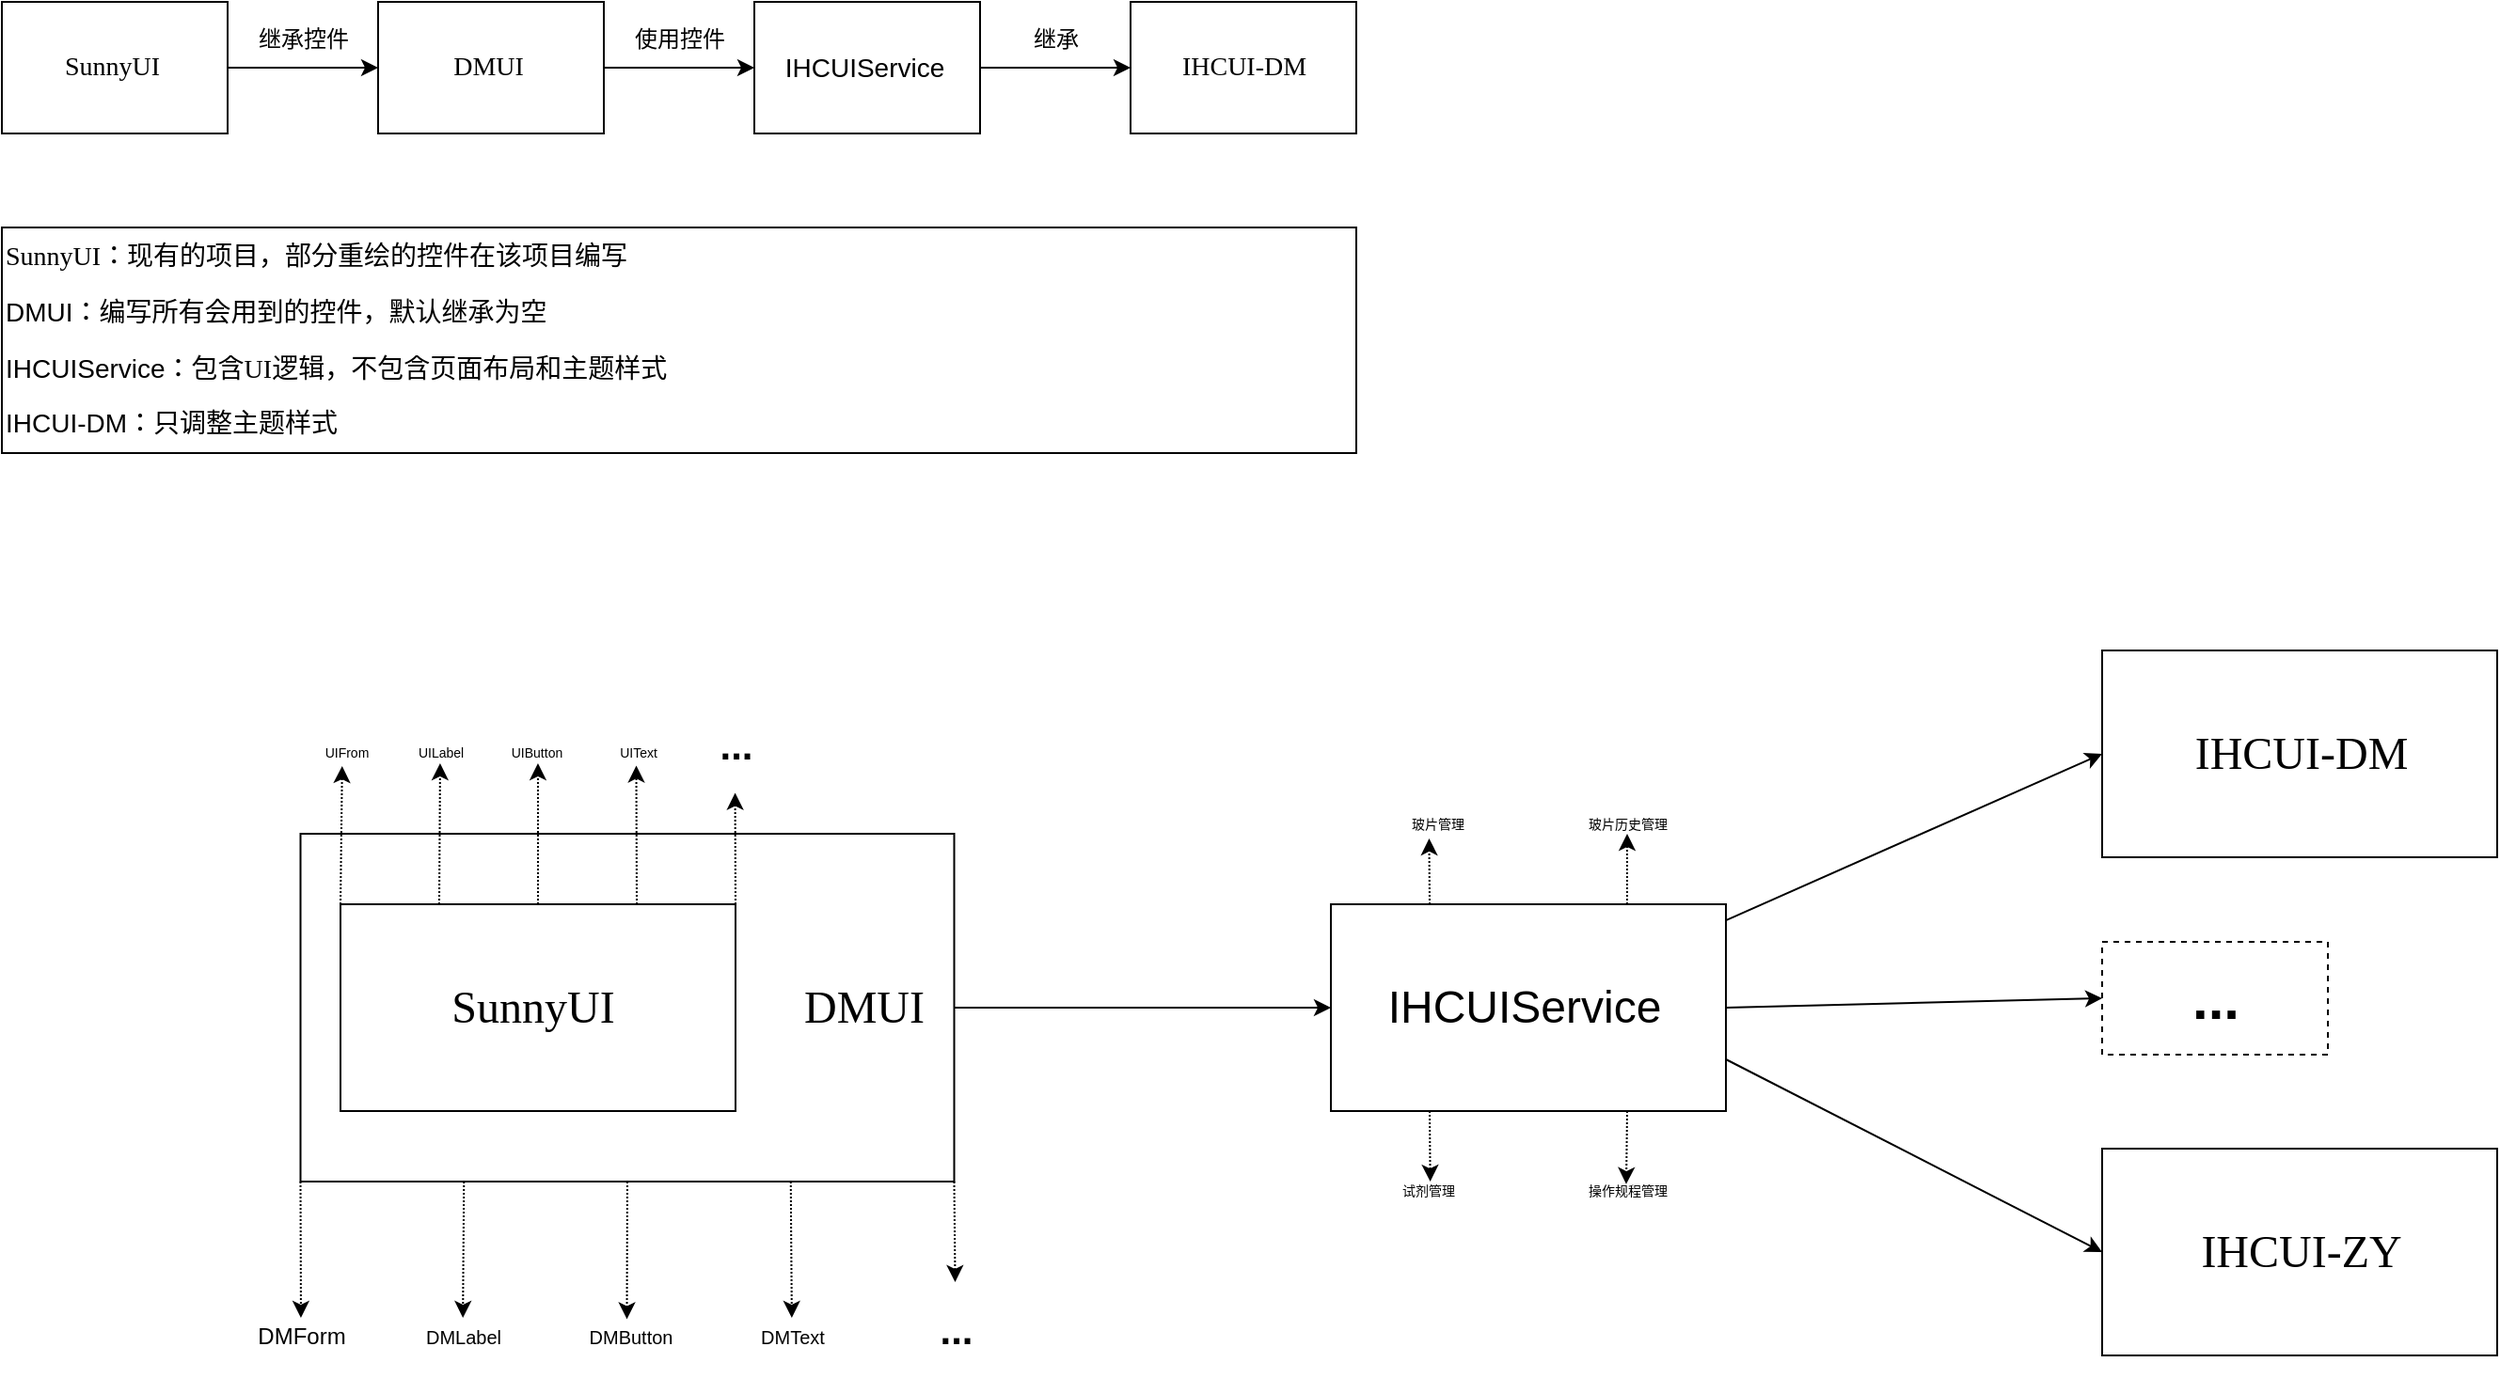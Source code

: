<mxfile version="14.2.6" type="github"><diagram id="NZO_v8oUii13bjceMDO4" name="Page-1"><mxGraphModel dx="1083" dy="639" grid="1" gridSize="10" guides="1" tooltips="1" connect="1" arrows="1" fold="1" page="1" pageScale="1" pageWidth="827" pageHeight="1169" math="0" shadow="0"><root><mxCell id="0"/><mxCell id="1" parent="0"/><mxCell id="ZgH-WrcuVbSsyVBRmRJo-46" style="edgeStyle=none;rounded=0;orthogonalLoop=1;jettySize=auto;html=1;exitX=0;exitY=1;exitDx=0;exitDy=0;dashed=1;dashPattern=1 1;fontSize=7;" edge="1" parent="1" source="ZgH-WrcuVbSsyVBRmRJo-4" target="ZgH-WrcuVbSsyVBRmRJo-20"><mxGeometry relative="1" as="geometry"/></mxCell><mxCell id="ZgH-WrcuVbSsyVBRmRJo-47" style="edgeStyle=none;rounded=0;orthogonalLoop=1;jettySize=auto;html=1;exitX=0.25;exitY=1;exitDx=0;exitDy=0;dashed=1;dashPattern=1 1;fontSize=7;" edge="1" parent="1" source="ZgH-WrcuVbSsyVBRmRJo-4" target="ZgH-WrcuVbSsyVBRmRJo-22"><mxGeometry relative="1" as="geometry"/></mxCell><mxCell id="ZgH-WrcuVbSsyVBRmRJo-48" style="edgeStyle=none;rounded=0;orthogonalLoop=1;jettySize=auto;html=1;exitX=0.5;exitY=1;exitDx=0;exitDy=0;entryX=0.475;entryY=0.035;entryDx=0;entryDy=0;entryPerimeter=0;dashed=1;dashPattern=1 1;fontSize=7;" edge="1" parent="1" source="ZgH-WrcuVbSsyVBRmRJo-4" target="ZgH-WrcuVbSsyVBRmRJo-24"><mxGeometry relative="1" as="geometry"/></mxCell><mxCell id="ZgH-WrcuVbSsyVBRmRJo-51" style="edgeStyle=none;rounded=0;orthogonalLoop=1;jettySize=auto;html=1;exitX=0.75;exitY=1;exitDx=0;exitDy=0;dashed=1;dashPattern=1 1;fontSize=7;" edge="1" parent="1" source="ZgH-WrcuVbSsyVBRmRJo-4" target="ZgH-WrcuVbSsyVBRmRJo-50"><mxGeometry relative="1" as="geometry"/></mxCell><mxCell id="ZgH-WrcuVbSsyVBRmRJo-54" style="edgeStyle=none;rounded=0;orthogonalLoop=1;jettySize=auto;html=1;exitX=1;exitY=1;exitDx=0;exitDy=0;dashed=1;dashPattern=1 1;fontSize=7;" edge="1" parent="1" source="ZgH-WrcuVbSsyVBRmRJo-4" target="ZgH-WrcuVbSsyVBRmRJo-52"><mxGeometry relative="1" as="geometry"/></mxCell><mxCell id="ZgH-WrcuVbSsyVBRmRJo-4" value="&lt;p class=&quot;MsoNormal&quot;&gt;&lt;span style=&quot;font-family: &amp;#34;calibri&amp;#34; ; font-size: 10.5pt&quot;&gt;&amp;nbsp; &amp;nbsp; &amp;nbsp; &amp;nbsp; &amp;nbsp; &amp;nbsp; &amp;nbsp; &amp;nbsp; &amp;nbsp; &amp;nbsp; &amp;nbsp; &amp;nbsp; &amp;nbsp; &amp;nbsp; &amp;nbsp; &amp;nbsp; &amp;nbsp; &amp;nbsp; &amp;nbsp; &amp;nbsp; &amp;nbsp; &amp;nbsp; &amp;nbsp; &amp;nbsp; &amp;nbsp; &amp;nbsp; &amp;nbsp; &amp;nbsp; &amp;nbsp; &amp;nbsp; &amp;nbsp; &amp;nbsp; &amp;nbsp; &amp;nbsp; &amp;nbsp;&lt;/span&gt;&lt;span style=&quot;font-family: &amp;#34;calibri&amp;#34;&quot;&gt;&lt;font style=&quot;font-size: 24px&quot;&gt;&amp;nbsp; DMUI&lt;/font&gt;&lt;/span&gt;&lt;span style=&quot;font-family: &amp;#34;calibri&amp;#34; ; font-size: 10.5pt&quot;&gt;&amp;nbsp;&lt;/span&gt;&lt;/p&gt;" style="html=1;" vertex="1" parent="1"><mxGeometry x="278.75" y="682.5" width="347.5" height="185" as="geometry"/></mxCell><mxCell id="UlCtpWgB-36JyzRvGlzc-9" style="edgeStyle=orthogonalEdgeStyle;rounded=0;orthogonalLoop=1;jettySize=auto;html=1;entryX=0;entryY=0.5;entryDx=0;entryDy=0;" parent="1" source="UlCtpWgB-36JyzRvGlzc-1" target="UlCtpWgB-36JyzRvGlzc-5" edge="1"><mxGeometry relative="1" as="geometry"/></mxCell><mxCell id="UlCtpWgB-36JyzRvGlzc-1" value="&lt;p class=&quot;MsoNormal&quot;&gt;&lt;span style=&quot;font-family: &amp;#34;calibri&amp;#34; ; font-size: 10.5pt&quot;&gt;SunnyUI&amp;nbsp;&lt;/span&gt;&lt;/p&gt;" style="html=1;" parent="1" vertex="1"><mxGeometry x="120" y="240" width="120" height="70" as="geometry"/></mxCell><mxCell id="UlCtpWgB-36JyzRvGlzc-10" style="edgeStyle=orthogonalEdgeStyle;rounded=0;orthogonalLoop=1;jettySize=auto;html=1;exitX=1;exitY=0.5;exitDx=0;exitDy=0;entryX=0;entryY=0.5;entryDx=0;entryDy=0;" parent="1" source="UlCtpWgB-36JyzRvGlzc-5" target="UlCtpWgB-36JyzRvGlzc-6" edge="1"><mxGeometry relative="1" as="geometry"/></mxCell><mxCell id="UlCtpWgB-36JyzRvGlzc-5" value="&lt;p class=&quot;MsoNormal&quot;&gt;&lt;span style=&quot;font-family: &amp;#34;calibri&amp;#34; ; font-size: 10.5pt&quot;&gt;DMUI&amp;nbsp;&lt;/span&gt;&lt;/p&gt;" style="html=1;" parent="1" vertex="1"><mxGeometry x="320" y="240" width="120" height="70" as="geometry"/></mxCell><mxCell id="UlCtpWgB-36JyzRvGlzc-8" style="edgeStyle=orthogonalEdgeStyle;rounded=0;orthogonalLoop=1;jettySize=auto;html=1;entryX=0;entryY=0.5;entryDx=0;entryDy=0;" parent="1" source="UlCtpWgB-36JyzRvGlzc-6" target="UlCtpWgB-36JyzRvGlzc-7" edge="1"><mxGeometry relative="1" as="geometry"/></mxCell><mxCell id="UlCtpWgB-36JyzRvGlzc-6" value="&lt;p class=&quot;MsoNormal&quot;&gt;&lt;span style=&quot;font-size: 10.5pt&quot;&gt;IHCUIService&lt;/span&gt;&lt;span style=&quot;font-family: &amp;#34;calibri&amp;#34; ; font-size: 10.5pt&quot;&gt;&amp;nbsp;&lt;/span&gt;&lt;/p&gt;" style="html=1;" parent="1" vertex="1"><mxGeometry x="520" y="240" width="120" height="70" as="geometry"/></mxCell><mxCell id="UlCtpWgB-36JyzRvGlzc-7" value="&lt;p class=&quot;MsoNormal&quot;&gt;&lt;span style=&quot;font-family: &amp;#34;calibri&amp;#34; ; font-size: 10.5pt&quot;&gt;IHCUI-DM&lt;/span&gt;&lt;/p&gt;" style="html=1;" parent="1" vertex="1"><mxGeometry x="720" y="240" width="120" height="70" as="geometry"/></mxCell><mxCell id="UlCtpWgB-36JyzRvGlzc-13" value="继承控件" style="text;html=1;align=center;verticalAlign=middle;resizable=0;points=[];autosize=1;" parent="1" vertex="1"><mxGeometry x="250" y="250" width="60" height="20" as="geometry"/></mxCell><mxCell id="UlCtpWgB-36JyzRvGlzc-14" value="使用控件" style="text;html=1;align=center;verticalAlign=middle;resizable=0;points=[];autosize=1;" parent="1" vertex="1"><mxGeometry x="450" y="250" width="60" height="20" as="geometry"/></mxCell><mxCell id="UlCtpWgB-36JyzRvGlzc-15" value="继承" style="text;html=1;align=center;verticalAlign=middle;resizable=0;points=[];autosize=1;" parent="1" vertex="1"><mxGeometry x="660" y="250" width="40" height="20" as="geometry"/></mxCell><mxCell id="UlCtpWgB-36JyzRvGlzc-16" value="&lt;p class=&quot;MsoNormal&quot; align=&quot;justify&quot; style=&quot;text-align: justify&quot;&gt;&lt;span style=&quot;font-family: &amp;#34;calibri&amp;#34; ; font-size: 10.5pt&quot;&gt;SunnyUI&lt;/span&gt;&lt;span style=&quot;font-size: 10.5pt&quot;&gt;&lt;font face=&quot;宋体&quot;&gt;：现有的项目，部分重绘的控件在该项目编写&lt;/font&gt;&lt;/span&gt;&lt;span style=&quot;font-size: 10.5pt&quot;&gt;&lt;/span&gt;&lt;/p&gt;&lt;p class=&quot;MsoNormal&quot; align=&quot;justify&quot; style=&quot;text-align: justify&quot;&gt;&lt;span style=&quot;font-size: 10.5pt&quot;&gt;DMUI&lt;font face=&quot;宋体&quot;&gt;：编写所有会用到的控件，默认继承为空&lt;/font&gt;&lt;/span&gt;&lt;span style=&quot;font-size: 10.5pt&quot;&gt;&lt;/span&gt;&lt;/p&gt;&lt;p class=&quot;MsoNormal&quot; align=&quot;justify&quot; style=&quot;text-align: justify&quot;&gt;&lt;span style=&quot;font-size: 10.5pt&quot;&gt;IHCUIService&lt;font face=&quot;宋体&quot;&gt;：包含&lt;/font&gt;&lt;font face=&quot;Calibri&quot;&gt;UI&lt;/font&gt;&lt;font face=&quot;宋体&quot;&gt;逻辑，不包含页面布局和主题样式&lt;/font&gt;&lt;/span&gt;&lt;span style=&quot;font-size: 10.5pt&quot;&gt;&lt;/span&gt;&lt;/p&gt;&lt;p class=&quot;MsoNormal&quot; align=&quot;justify&quot; style=&quot;text-align: justify&quot;&gt;&lt;span style=&quot;font-size: 10.5pt&quot;&gt;IHCUI-DM&lt;font face=&quot;宋体&quot;&gt;：只调整主题样式&lt;/font&gt;&lt;/span&gt;&lt;span style=&quot;font-family: &amp;#34;calibri&amp;#34; ; font-size: 10.5pt&quot;&gt;&lt;/span&gt;&lt;/p&gt;" style="rounded=0;whiteSpace=wrap;html=1;align=left;" parent="1" vertex="1"><mxGeometry x="120" y="360" width="720" height="120" as="geometry"/></mxCell><mxCell id="ZgH-WrcuVbSsyVBRmRJo-59" style="edgeStyle=none;rounded=0;orthogonalLoop=1;jettySize=auto;html=1;exitX=0;exitY=0;exitDx=0;exitDy=0;entryX=0.469;entryY=1.15;entryDx=0;entryDy=0;entryPerimeter=0;dashed=1;dashPattern=1 1;fontSize=7;" edge="1" parent="1" source="ZgH-WrcuVbSsyVBRmRJo-2" target="ZgH-WrcuVbSsyVBRmRJo-55"><mxGeometry relative="1" as="geometry"/></mxCell><mxCell id="ZgH-WrcuVbSsyVBRmRJo-60" style="edgeStyle=none;rounded=0;orthogonalLoop=1;jettySize=auto;html=1;exitX=0.25;exitY=0;exitDx=0;exitDy=0;dashed=1;dashPattern=1 1;fontSize=7;" edge="1" parent="1" source="ZgH-WrcuVbSsyVBRmRJo-2" target="ZgH-WrcuVbSsyVBRmRJo-56"><mxGeometry relative="1" as="geometry"/></mxCell><mxCell id="ZgH-WrcuVbSsyVBRmRJo-61" style="edgeStyle=none;rounded=0;orthogonalLoop=1;jettySize=auto;html=1;exitX=0.5;exitY=0;exitDx=0;exitDy=0;entryX=0.514;entryY=1;entryDx=0;entryDy=0;entryPerimeter=0;dashed=1;dashPattern=1 1;fontSize=7;" edge="1" parent="1" source="ZgH-WrcuVbSsyVBRmRJo-2" target="ZgH-WrcuVbSsyVBRmRJo-57"><mxGeometry relative="1" as="geometry"/></mxCell><mxCell id="ZgH-WrcuVbSsyVBRmRJo-62" style="edgeStyle=none;rounded=0;orthogonalLoop=1;jettySize=auto;html=1;exitX=0.75;exitY=0;exitDx=0;exitDy=0;entryX=0.485;entryY=1.122;entryDx=0;entryDy=0;entryPerimeter=0;dashed=1;dashPattern=1 1;fontSize=7;" edge="1" parent="1" source="ZgH-WrcuVbSsyVBRmRJo-2" target="ZgH-WrcuVbSsyVBRmRJo-58"><mxGeometry relative="1" as="geometry"/></mxCell><mxCell id="ZgH-WrcuVbSsyVBRmRJo-64" style="edgeStyle=none;rounded=0;orthogonalLoop=1;jettySize=auto;html=1;exitX=1;exitY=0;exitDx=0;exitDy=0;entryX=0.493;entryY=1.015;entryDx=0;entryDy=0;entryPerimeter=0;dashed=1;dashPattern=1 1;fontSize=7;" edge="1" parent="1" source="ZgH-WrcuVbSsyVBRmRJo-2" target="ZgH-WrcuVbSsyVBRmRJo-63"><mxGeometry relative="1" as="geometry"/></mxCell><mxCell id="ZgH-WrcuVbSsyVBRmRJo-2" value="&lt;p class=&quot;MsoNormal&quot;&gt;&lt;span style=&quot;font-family: &amp;#34;calibri&amp;#34;&quot;&gt;&lt;font style=&quot;font-size: 24px&quot;&gt;SunnyUI&amp;nbsp;&lt;/font&gt;&lt;/span&gt;&lt;/p&gt;" style="html=1;" vertex="1" parent="1"><mxGeometry x="300" y="720" width="210" height="110" as="geometry"/></mxCell><mxCell id="ZgH-WrcuVbSsyVBRmRJo-3" style="edgeStyle=orthogonalEdgeStyle;rounded=0;orthogonalLoop=1;jettySize=auto;html=1;exitX=1;exitY=0.5;exitDx=0;exitDy=0;entryX=0;entryY=0.5;entryDx=0;entryDy=0;" edge="1" parent="1" source="ZgH-WrcuVbSsyVBRmRJo-4" target="ZgH-WrcuVbSsyVBRmRJo-6"><mxGeometry relative="1" as="geometry"/></mxCell><mxCell id="ZgH-WrcuVbSsyVBRmRJo-5" style="rounded=0;orthogonalLoop=1;jettySize=auto;html=1;entryX=0;entryY=0.5;entryDx=0;entryDy=0;" edge="1" parent="1" source="ZgH-WrcuVbSsyVBRmRJo-6" target="ZgH-WrcuVbSsyVBRmRJo-7"><mxGeometry relative="1" as="geometry"/></mxCell><mxCell id="ZgH-WrcuVbSsyVBRmRJo-15" style="edgeStyle=none;rounded=0;orthogonalLoop=1;jettySize=auto;html=1;exitX=1;exitY=0.75;exitDx=0;exitDy=0;entryX=0;entryY=0.5;entryDx=0;entryDy=0;" edge="1" parent="1" source="ZgH-WrcuVbSsyVBRmRJo-6" target="ZgH-WrcuVbSsyVBRmRJo-14"><mxGeometry relative="1" as="geometry"/></mxCell><mxCell id="ZgH-WrcuVbSsyVBRmRJo-17" style="edgeStyle=none;rounded=0;orthogonalLoop=1;jettySize=auto;html=1;exitX=1;exitY=0.5;exitDx=0;exitDy=0;entryX=0;entryY=0.5;entryDx=0;entryDy=0;" edge="1" parent="1" source="ZgH-WrcuVbSsyVBRmRJo-6" target="ZgH-WrcuVbSsyVBRmRJo-45"><mxGeometry relative="1" as="geometry"><mxPoint x="1156.5" y="760" as="targetPoint"/></mxGeometry></mxCell><mxCell id="ZgH-WrcuVbSsyVBRmRJo-69" style="edgeStyle=none;rounded=0;orthogonalLoop=1;jettySize=auto;html=1;exitX=0.25;exitY=1;exitDx=0;exitDy=0;entryX=0.519;entryY=0.001;entryDx=0;entryDy=0;entryPerimeter=0;dashed=1;dashPattern=1 1;fontSize=7;" edge="1" parent="1" source="ZgH-WrcuVbSsyVBRmRJo-6" target="ZgH-WrcuVbSsyVBRmRJo-66"><mxGeometry relative="1" as="geometry"/></mxCell><mxCell id="ZgH-WrcuVbSsyVBRmRJo-70" style="edgeStyle=none;rounded=0;orthogonalLoop=1;jettySize=auto;html=1;exitX=0.25;exitY=0;exitDx=0;exitDy=0;entryX=0.439;entryY=1.249;entryDx=0;entryDy=0;entryPerimeter=0;dashed=1;dashPattern=1 1;fontSize=7;" edge="1" parent="1" source="ZgH-WrcuVbSsyVBRmRJo-6" target="ZgH-WrcuVbSsyVBRmRJo-65"><mxGeometry relative="1" as="geometry"/></mxCell><mxCell id="ZgH-WrcuVbSsyVBRmRJo-71" style="edgeStyle=none;rounded=0;orthogonalLoop=1;jettySize=auto;html=1;exitX=0.75;exitY=1;exitDx=0;exitDy=0;entryX=0.495;entryY=0.144;entryDx=0;entryDy=0;entryPerimeter=0;dashed=1;dashPattern=1 1;fontSize=7;" edge="1" parent="1" source="ZgH-WrcuVbSsyVBRmRJo-6" target="ZgH-WrcuVbSsyVBRmRJo-67"><mxGeometry relative="1" as="geometry"/></mxCell><mxCell id="ZgH-WrcuVbSsyVBRmRJo-72" style="edgeStyle=none;rounded=0;orthogonalLoop=1;jettySize=auto;html=1;exitX=0.75;exitY=0;exitDx=0;exitDy=0;dashed=1;dashPattern=1 1;fontSize=7;" edge="1" parent="1" source="ZgH-WrcuVbSsyVBRmRJo-6" target="ZgH-WrcuVbSsyVBRmRJo-68"><mxGeometry relative="1" as="geometry"/></mxCell><mxCell id="ZgH-WrcuVbSsyVBRmRJo-6" value="&lt;p class=&quot;MsoNormal&quot; style=&quot;font-size: 24px&quot;&gt;&lt;span&gt;IHCUIService&lt;/span&gt;&lt;span style=&quot;font-family: &amp;#34;calibri&amp;#34;&quot;&gt;&amp;nbsp;&lt;/span&gt;&lt;/p&gt;" style="html=1;" vertex="1" parent="1"><mxGeometry x="826.5" y="720" width="210" height="110" as="geometry"/></mxCell><mxCell id="ZgH-WrcuVbSsyVBRmRJo-7" value="&lt;p class=&quot;MsoNormal&quot;&gt;&lt;span style=&quot;font-family: &amp;#34;calibri&amp;#34;&quot;&gt;&lt;font style=&quot;font-size: 24px&quot;&gt;IHCUI-DM&lt;/font&gt;&lt;/span&gt;&lt;/p&gt;" style="html=1;" vertex="1" parent="1"><mxGeometry x="1236.5" y="585" width="210" height="110" as="geometry"/></mxCell><mxCell id="ZgH-WrcuVbSsyVBRmRJo-14" value="&lt;p class=&quot;MsoNormal&quot;&gt;&lt;span style=&quot;font-family: &amp;#34;calibri&amp;#34;&quot;&gt;&lt;font style=&quot;font-size: 24px&quot;&gt;IHCUI-ZY&lt;/font&gt;&lt;/span&gt;&lt;/p&gt;" style="html=1;" vertex="1" parent="1"><mxGeometry x="1236.5" y="850" width="210" height="110" as="geometry"/></mxCell><mxCell id="ZgH-WrcuVbSsyVBRmRJo-20" value="&lt;font style=&quot;font-size: 12px&quot;&gt;DMForm&lt;/font&gt;" style="text;html=1;align=center;verticalAlign=middle;resizable=0;points=[];autosize=1;fontSize=10;" vertex="1" parent="1"><mxGeometry x="244" y="940" width="70" height="20" as="geometry"/></mxCell><mxCell id="ZgH-WrcuVbSsyVBRmRJo-22" value="DMLabel" style="text;html=1;align=center;verticalAlign=middle;resizable=0;points=[];autosize=1;fontSize=10;" vertex="1" parent="1"><mxGeometry x="330" y="940" width="70" height="20" as="geometry"/></mxCell><mxCell id="ZgH-WrcuVbSsyVBRmRJo-24" value="DMButton" style="text;html=1;align=center;verticalAlign=middle;resizable=0;points=[];autosize=1;fontSize=10;" vertex="1" parent="1"><mxGeometry x="419" y="940" width="70" height="20" as="geometry"/></mxCell><mxCell id="ZgH-WrcuVbSsyVBRmRJo-45" value="&lt;font size=&quot;1&quot;&gt;&lt;b style=&quot;font-size: 30px&quot;&gt;...&lt;/b&gt;&lt;/font&gt;" style="whiteSpace=wrap;html=1;fontSize=7;dashed=1;" vertex="1" parent="1"><mxGeometry x="1236.5" y="740" width="120" height="60" as="geometry"/></mxCell><mxCell id="ZgH-WrcuVbSsyVBRmRJo-50" value="DMText" style="text;html=1;align=center;verticalAlign=middle;resizable=0;points=[];autosize=1;fontSize=10;" vertex="1" parent="1"><mxGeometry x="510" y="940" width="60" height="20" as="geometry"/></mxCell><mxCell id="ZgH-WrcuVbSsyVBRmRJo-52" value="&lt;p&gt;&lt;font size=&quot;1&quot;&gt;&lt;b style=&quot;font-size: 21px&quot;&gt;...&lt;/b&gt;&lt;/font&gt;&lt;/p&gt;" style="text;html=1;align=center;verticalAlign=middle;resizable=0;points=[];autosize=1;fontSize=10;labelPosition=center;verticalLabelPosition=middle;" vertex="1" parent="1"><mxGeometry x="612" y="921" width="30" height="50" as="geometry"/></mxCell><mxCell id="ZgH-WrcuVbSsyVBRmRJo-55" value="UIFrom" style="text;html=1;align=center;verticalAlign=middle;resizable=0;points=[];autosize=1;fontSize=7;" vertex="1" parent="1"><mxGeometry x="272.75" y="635" width="60" height="10" as="geometry"/></mxCell><mxCell id="ZgH-WrcuVbSsyVBRmRJo-56" value="UILabel" style="text;html=1;align=center;verticalAlign=middle;resizable=0;points=[];autosize=1;fontSize=7;" vertex="1" parent="1"><mxGeometry x="323" y="635" width="60" height="10" as="geometry"/></mxCell><mxCell id="ZgH-WrcuVbSsyVBRmRJo-57" value="UIButton" style="text;html=1;align=center;verticalAlign=middle;resizable=0;points=[];autosize=1;fontSize=7;" vertex="1" parent="1"><mxGeometry x="369" y="635" width="70" height="10" as="geometry"/></mxCell><mxCell id="ZgH-WrcuVbSsyVBRmRJo-58" value="UIText" style="text;html=1;align=center;verticalAlign=middle;resizable=0;points=[];autosize=1;fontSize=7;" vertex="1" parent="1"><mxGeometry x="433" y="635" width="50" height="10" as="geometry"/></mxCell><mxCell id="ZgH-WrcuVbSsyVBRmRJo-63" value="&lt;p&gt;&lt;font size=&quot;1&quot;&gt;&lt;b style=&quot;font-size: 21px&quot;&gt;...&lt;/b&gt;&lt;/font&gt;&lt;/p&gt;" style="text;html=1;align=center;verticalAlign=middle;resizable=0;points=[];autosize=1;fontSize=10;labelPosition=center;verticalLabelPosition=middle;" vertex="1" parent="1"><mxGeometry x="495" y="610" width="30" height="50" as="geometry"/></mxCell><mxCell id="ZgH-WrcuVbSsyVBRmRJo-65" value="玻片管理" style="text;html=1;align=center;verticalAlign=middle;resizable=0;points=[];autosize=1;fontSize=7;" vertex="1" parent="1"><mxGeometry x="848" y="672.5" width="70" height="10" as="geometry"/></mxCell><mxCell id="ZgH-WrcuVbSsyVBRmRJo-66" value="试剂管理" style="text;html=1;align=center;verticalAlign=middle;resizable=0;points=[];autosize=1;fontSize=7;" vertex="1" parent="1"><mxGeometry x="843" y="867.5" width="70" height="10" as="geometry"/></mxCell><mxCell id="ZgH-WrcuVbSsyVBRmRJo-67" value="操作规程管理" style="text;html=1;align=center;verticalAlign=middle;resizable=0;points=[];autosize=1;fontSize=7;" vertex="1" parent="1"><mxGeometry x="934" y="867.5" width="100" height="10" as="geometry"/></mxCell><mxCell id="ZgH-WrcuVbSsyVBRmRJo-68" value="玻片历史管理" style="text;html=1;align=center;verticalAlign=middle;resizable=0;points=[];autosize=1;fontSize=7;" vertex="1" parent="1"><mxGeometry x="934" y="672.5" width="100" height="10" as="geometry"/></mxCell></root></mxGraphModel></diagram></mxfile>